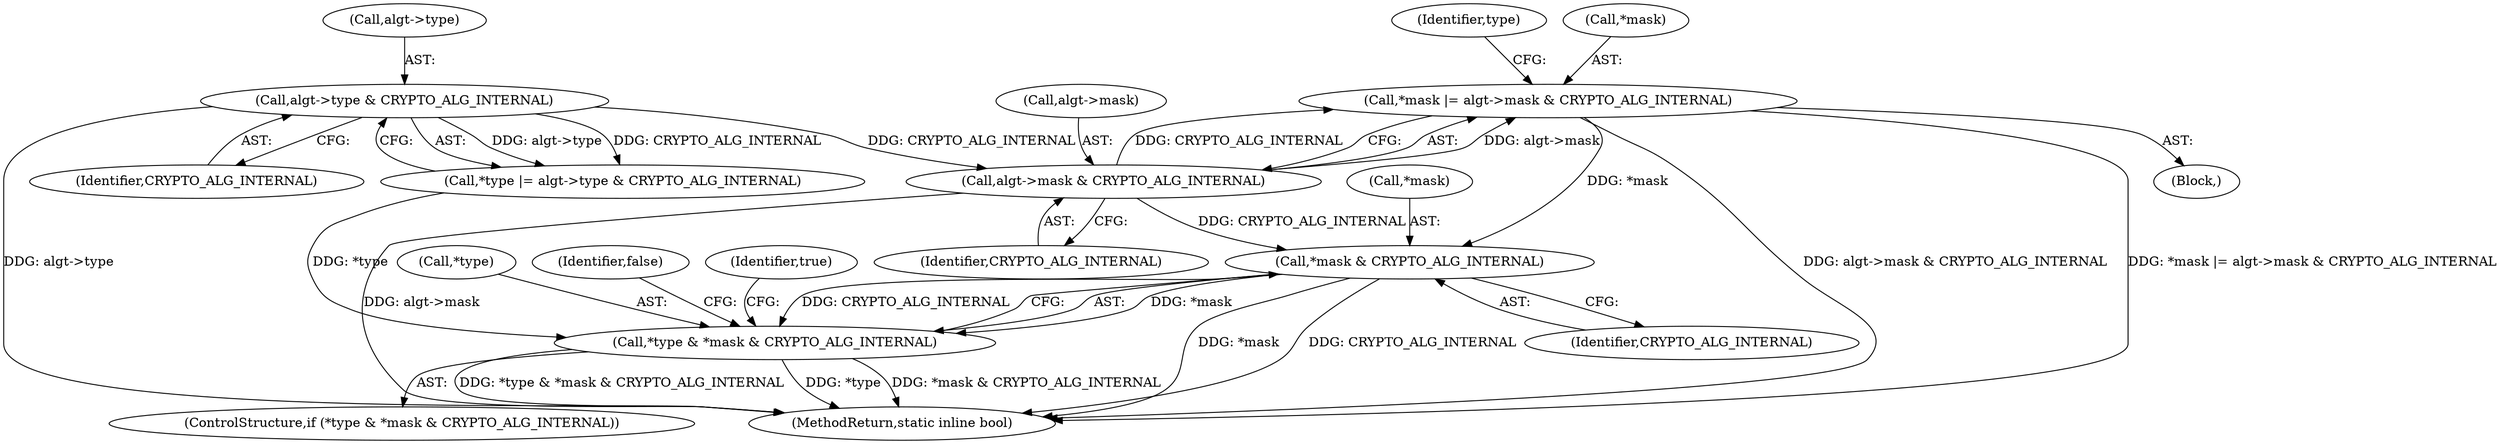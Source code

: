 digraph "0_linux_48a992727d82cb7db076fa15d372178743b1f4cd@pointer" {
"1000123" [label="(Call,*mask |= algt->mask & CRYPTO_ALG_INTERNAL)"];
"1000126" [label="(Call,algt->mask & CRYPTO_ALG_INTERNAL)"];
"1000118" [label="(Call,algt->type & CRYPTO_ALG_INTERNAL)"];
"1000135" [label="(Call,*mask & CRYPTO_ALG_INTERNAL)"];
"1000132" [label="(Call,*type & *mask & CRYPTO_ALG_INTERNAL)"];
"1000122" [label="(Identifier,CRYPTO_ALG_INTERNAL)"];
"1000135" [label="(Call,*mask & CRYPTO_ALG_INTERNAL)"];
"1000104" [label="(Block,)"];
"1000138" [label="(Identifier,CRYPTO_ALG_INTERNAL)"];
"1000131" [label="(ControlStructure,if (*type & *mask & CRYPTO_ALG_INTERNAL))"];
"1000123" [label="(Call,*mask |= algt->mask & CRYPTO_ALG_INTERNAL)"];
"1000144" [label="(MethodReturn,static inline bool)"];
"1000133" [label="(Call,*type)"];
"1000143" [label="(Identifier,false)"];
"1000130" [label="(Identifier,CRYPTO_ALG_INTERNAL)"];
"1000124" [label="(Call,*mask)"];
"1000126" [label="(Call,algt->mask & CRYPTO_ALG_INTERNAL)"];
"1000136" [label="(Call,*mask)"];
"1000134" [label="(Identifier,type)"];
"1000140" [label="(Identifier,true)"];
"1000127" [label="(Call,algt->mask)"];
"1000118" [label="(Call,algt->type & CRYPTO_ALG_INTERNAL)"];
"1000119" [label="(Call,algt->type)"];
"1000132" [label="(Call,*type & *mask & CRYPTO_ALG_INTERNAL)"];
"1000115" [label="(Call,*type |= algt->type & CRYPTO_ALG_INTERNAL)"];
"1000123" -> "1000104"  [label="AST: "];
"1000123" -> "1000126"  [label="CFG: "];
"1000124" -> "1000123"  [label="AST: "];
"1000126" -> "1000123"  [label="AST: "];
"1000134" -> "1000123"  [label="CFG: "];
"1000123" -> "1000144"  [label="DDG: algt->mask & CRYPTO_ALG_INTERNAL"];
"1000123" -> "1000144"  [label="DDG: *mask |= algt->mask & CRYPTO_ALG_INTERNAL"];
"1000126" -> "1000123"  [label="DDG: algt->mask"];
"1000126" -> "1000123"  [label="DDG: CRYPTO_ALG_INTERNAL"];
"1000123" -> "1000135"  [label="DDG: *mask"];
"1000126" -> "1000130"  [label="CFG: "];
"1000127" -> "1000126"  [label="AST: "];
"1000130" -> "1000126"  [label="AST: "];
"1000126" -> "1000144"  [label="DDG: algt->mask"];
"1000118" -> "1000126"  [label="DDG: CRYPTO_ALG_INTERNAL"];
"1000126" -> "1000135"  [label="DDG: CRYPTO_ALG_INTERNAL"];
"1000118" -> "1000115"  [label="AST: "];
"1000118" -> "1000122"  [label="CFG: "];
"1000119" -> "1000118"  [label="AST: "];
"1000122" -> "1000118"  [label="AST: "];
"1000115" -> "1000118"  [label="CFG: "];
"1000118" -> "1000144"  [label="DDG: algt->type"];
"1000118" -> "1000115"  [label="DDG: algt->type"];
"1000118" -> "1000115"  [label="DDG: CRYPTO_ALG_INTERNAL"];
"1000135" -> "1000132"  [label="AST: "];
"1000135" -> "1000138"  [label="CFG: "];
"1000136" -> "1000135"  [label="AST: "];
"1000138" -> "1000135"  [label="AST: "];
"1000132" -> "1000135"  [label="CFG: "];
"1000135" -> "1000144"  [label="DDG: *mask"];
"1000135" -> "1000144"  [label="DDG: CRYPTO_ALG_INTERNAL"];
"1000135" -> "1000132"  [label="DDG: *mask"];
"1000135" -> "1000132"  [label="DDG: CRYPTO_ALG_INTERNAL"];
"1000132" -> "1000131"  [label="AST: "];
"1000133" -> "1000132"  [label="AST: "];
"1000140" -> "1000132"  [label="CFG: "];
"1000143" -> "1000132"  [label="CFG: "];
"1000132" -> "1000144"  [label="DDG: *type & *mask & CRYPTO_ALG_INTERNAL"];
"1000132" -> "1000144"  [label="DDG: *type"];
"1000132" -> "1000144"  [label="DDG: *mask & CRYPTO_ALG_INTERNAL"];
"1000115" -> "1000132"  [label="DDG: *type"];
}
